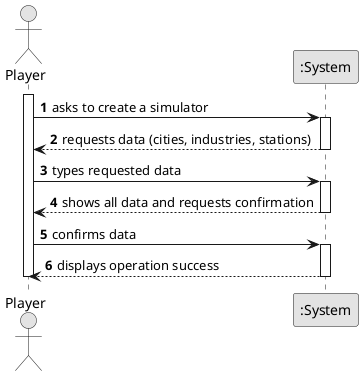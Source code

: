 @startuml
skinparam monochrome true
skinparam packageStyle rectangle
skinparam shadowing false

autonumber

actor "Player" as PO
participant ":System" as System

activate PO

    PO -> System : asks to create a simulator
    activate System

        System --> PO : requests data (cities, industries, stations)
    deactivate System

    PO -> System : types requested data
    activate System

        System --> PO : shows all data and requests confirmation
    deactivate System

    PO -> System : confirms data
    activate System

        System --> PO : displays operation success
    deactivate System
deactivate PO

@enduml